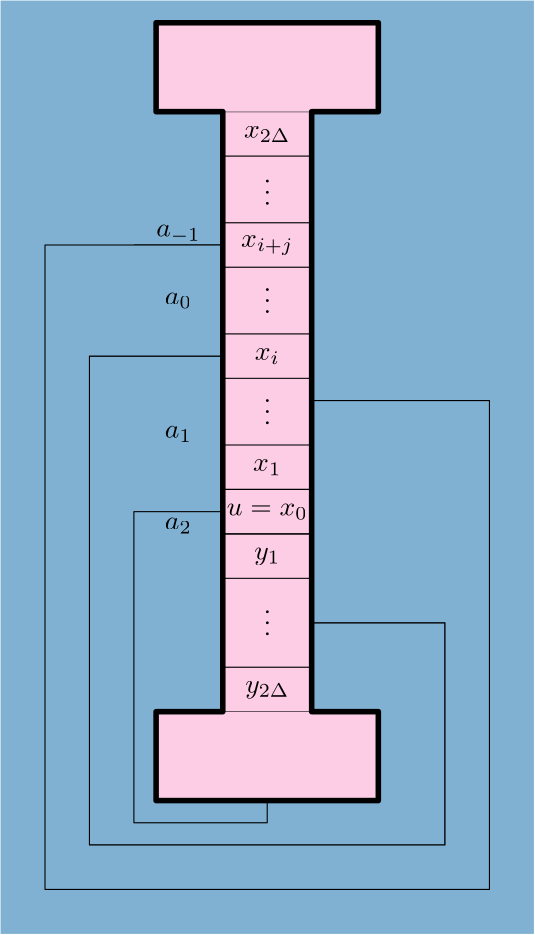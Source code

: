 <?xml version="1.0"?>
<!DOCTYPE ipe SYSTEM "ipe.dtd">
<ipe version="70206" creator="Ipe 7.2.7">
<info created="D:20181004123132" modified="D:20190108184301"/>
<preamble></preamble>
<ipestyle name="basic">
<symbol name="arrow/arc(spx)">
<path stroke="sym-stroke" fill="sym-stroke" pen="sym-pen">
0 0 m
-1 0.333 l
-1 -0.333 l
h
</path>
</symbol>
<symbol name="arrow/farc(spx)">
<path stroke="sym-stroke" fill="white" pen="sym-pen">
0 0 m
-1 0.333 l
-1 -0.333 l
h
</path>
</symbol>
<symbol name="arrow/ptarc(spx)">
<path stroke="sym-stroke" fill="sym-stroke" pen="sym-pen">
0 0 m
-1 0.333 l
-0.8 0 l
-1 -0.333 l
h
</path>
</symbol>
<symbol name="arrow/fptarc(spx)">
<path stroke="sym-stroke" fill="white" pen="sym-pen">
0 0 m
-1 0.333 l
-0.8 0 l
-1 -0.333 l
h
</path>
</symbol>
<symbol name="mark/circle(sx)" transformations="translations">
<path fill="sym-stroke">
0.6 0 0 0.6 0 0 e
0.4 0 0 0.4 0 0 e
</path>
</symbol>
<symbol name="mark/disk(sx)" transformations="translations">
<path fill="sym-stroke">
0.6 0 0 0.6 0 0 e
</path>
</symbol>
<symbol name="mark/fdisk(sfx)" transformations="translations">
<group>
<path fill="sym-fill">
0.5 0 0 0.5 0 0 e
</path>
<path fill="sym-stroke" fillrule="eofill">
0.6 0 0 0.6 0 0 e
0.4 0 0 0.4 0 0 e
</path>
</group>
</symbol>
<symbol name="mark/box(sx)" transformations="translations">
<path fill="sym-stroke" fillrule="eofill">
-0.6 -0.6 m
0.6 -0.6 l
0.6 0.6 l
-0.6 0.6 l
h
-0.4 -0.4 m
0.4 -0.4 l
0.4 0.4 l
-0.4 0.4 l
h
</path>
</symbol>
<symbol name="mark/square(sx)" transformations="translations">
<path fill="sym-stroke">
-0.6 -0.6 m
0.6 -0.6 l
0.6 0.6 l
-0.6 0.6 l
h
</path>
</symbol>
<symbol name="mark/fsquare(sfx)" transformations="translations">
<group>
<path fill="sym-fill">
-0.5 -0.5 m
0.5 -0.5 l
0.5 0.5 l
-0.5 0.5 l
h
</path>
<path fill="sym-stroke" fillrule="eofill">
-0.6 -0.6 m
0.6 -0.6 l
0.6 0.6 l
-0.6 0.6 l
h
-0.4 -0.4 m
0.4 -0.4 l
0.4 0.4 l
-0.4 0.4 l
h
</path>
</group>
</symbol>
<symbol name="mark/cross(sx)" transformations="translations">
<group>
<path fill="sym-stroke">
-0.43 -0.57 m
0.57 0.43 l
0.43 0.57 l
-0.57 -0.43 l
h
</path>
<path fill="sym-stroke">
-0.43 0.57 m
0.57 -0.43 l
0.43 -0.57 l
-0.57 0.43 l
h
</path>
</group>
</symbol>
<symbol name="arrow/fnormal(spx)">
<path stroke="sym-stroke" fill="white" pen="sym-pen">
0 0 m
-1 0.333 l
-1 -0.333 l
h
</path>
</symbol>
<symbol name="arrow/pointed(spx)">
<path stroke="sym-stroke" fill="sym-stroke" pen="sym-pen">
0 0 m
-1 0.333 l
-0.8 0 l
-1 -0.333 l
h
</path>
</symbol>
<symbol name="arrow/fpointed(spx)">
<path stroke="sym-stroke" fill="white" pen="sym-pen">
0 0 m
-1 0.333 l
-0.8 0 l
-1 -0.333 l
h
</path>
</symbol>
<symbol name="arrow/linear(spx)">
<path stroke="sym-stroke" pen="sym-pen">
-1 0.333 m
0 0 l
-1 -0.333 l
</path>
</symbol>
<symbol name="arrow/fdouble(spx)">
<path stroke="sym-stroke" fill="white" pen="sym-pen">
0 0 m
-1 0.333 l
-1 -0.333 l
h
-1 0 m
-2 0.333 l
-2 -0.333 l
h
</path>
</symbol>
<symbol name="arrow/double(spx)">
<path stroke="sym-stroke" fill="sym-stroke" pen="sym-pen">
0 0 m
-1 0.333 l
-1 -0.333 l
h
-1 0 m
-2 0.333 l
-2 -0.333 l
h
</path>
</symbol>
<pen name="heavier" value="0.8"/>
<pen name="fat" value="1.2"/>
<pen name="ultrafat" value="2"/>
<symbolsize name="large" value="5"/>
<symbolsize name="small" value="2"/>
<symbolsize name="tiny" value="1.1"/>
<arrowsize name="large" value="10"/>
<arrowsize name="small" value="5"/>
<arrowsize name="tiny" value="3"/>
<color name="red" value="1 0 0"/>
<color name="green" value="0 1 0"/>
<color name="blue" value="0 0 1"/>
<color name="yellow" value="1 1 0"/>
<color name="orange" value="1 0.647 0"/>
<color name="gold" value="1 0.843 0"/>
<color name="purple" value="0.627 0.125 0.941"/>
<color name="gray" value="0.745"/>
<color name="brown" value="0.647 0.165 0.165"/>
<color name="navy" value="0 0 0.502"/>
<color name="pink" value="1 0.753 0.796"/>
<color name="seagreen" value="0.18 0.545 0.341"/>
<color name="turquoise" value="0.251 0.878 0.816"/>
<color name="violet" value="0.933 0.51 0.933"/>
<color name="darkblue" value="0 0 0.545"/>
<color name="darkcyan" value="0 0.545 0.545"/>
<color name="darkgray" value="0.663"/>
<color name="darkgreen" value="0 0.392 0"/>
<color name="darkmagenta" value="0.545 0 0.545"/>
<color name="darkorange" value="1 0.549 0"/>
<color name="darkred" value="0.545 0 0"/>
<color name="lightblue" value="0.678 0.847 0.902"/>
<color name="lightcyan" value="0.878 1 1"/>
<color name="lightgray" value="0.827"/>
<color name="lightgreen" value="0.565 0.933 0.565"/>
<color name="lightyellow" value="1 1 0.878"/>
<dashstyle name="dashed" value="[4] 0"/>
<dashstyle name="dotted" value="[1 3] 0"/>
<dashstyle name="dash dotted" value="[4 2 1 2] 0"/>
<dashstyle name="dash dot dotted" value="[4 2 1 2 1 2] 0"/>
<textsize name="large" value="\large"/>
<textsize name="small" value="\small"/>
<textsize name="tiny" value="\tiny"/>
<textsize name="Large" value="\Large"/>
<textsize name="LARGE" value="\LARGE"/>
<textsize name="huge" value="\huge"/>
<textsize name="Huge" value="\Huge"/>
<textsize name="footnote" value="\footnotesize"/>
<textstyle name="center" begin="\begin{center}" end="\end{center}"/>
<textstyle name="itemize" begin="\begin{itemize}" end="\end{itemize}"/>
<textstyle name="item" begin="\begin{itemize}\item{}" end="\end{itemize}"/>
<gridsize name="4 pts" value="4"/>
<gridsize name="8 pts (~3 mm)" value="8"/>
<gridsize name="16 pts (~6 mm)" value="16"/>
<gridsize name="32 pts (~12 mm)" value="32"/>
<gridsize name="10 pts (~3.5 mm)" value="10"/>
<gridsize name="20 pts (~7 mm)" value="20"/>
<gridsize name="14 pts (~5 mm)" value="14"/>
<gridsize name="28 pts (~10 mm)" value="28"/>
<gridsize name="56 pts (~20 mm)" value="56"/>
<anglesize name="90 deg" value="90"/>
<anglesize name="60 deg" value="60"/>
<anglesize name="45 deg" value="45"/>
<anglesize name="30 deg" value="30"/>
<anglesize name="22.5 deg" value="22.5"/>
<opacity name="10%" value="0.1"/>
<opacity name="30%" value="0.3"/>
<opacity name="50%" value="0.5"/>
<opacity name="75%" value="0.75"/>
<tiling name="falling" angle="-60" step="4" width="1"/>
<tiling name="rising" angle="30" step="4" width="1"/>
</ipestyle>
<ipestyle name="brew">
<color name="aliceblue" value="0.941 0.973 1"/>
<color name="brew1" value="0.552 0.827 0.78"/>
<color name="brew2" value="1 1 0.701"/>
<color name="brew3" value="0.745 0.729 0.854"/>
<color name="brew4" value="0.984 0.501 0.447"/>
<color name="brew5" value="0.501 0.694 0.827"/>
<color name="brew6" value="0.992 0.705 0.384"/>
<color name="brew7" value="0.701 0.87 0.411"/>
<color name="brew8" value="0.988 0.803 0.898"/>
</ipestyle>
<page>
<layer name="alpha"/>
<layer name="z"/>
<layer name="C"/>
<layer name="C-prime"/>
<layer name="small-colours"/>
<layer name="beta"/>
<view layers="alpha C" active="alpha"/>
<view layers="alpha z C-prime" active="C-prime"/>
<view layers="alpha z C C-prime" active="C-prime"/>
<view layers="alpha z C C-prime small-colours beta" active="beta"/>
<path layer="alpha" fill="brew5">
288 816 m
288 480 l
480 480 l
480 816 l
h
</path>
<path fill="brew8">
368 776 m
368 560 l
400 560 l
400 776 l
h
</path>
<path fill="brew5">
368 728 m
368 744 l
336 744 l
336 728 l
h
</path>
<path fill="brew5">
360 784 m
360 736 l
368 736 l
368 784 l
h
</path>
<path fill="brew5">
360 632 m
360 552 l
368 552 l
368 632 l
h
</path>
<path fill="brew5">
336 688 m
336 632 l
368 632 l
368 688 l
h
</path>
<path fill="brew5">
336 728 m
336 688 l
368 688 l
368 728 l
h
</path>
<path stroke="black">
368 640 m
368 624 l
400 624 l
400 640 l
h
</path>
<path stroke="black">
368 656 m
368 640 l
400 640 l
400 656 l
h
</path>
<path stroke="black">
368 624 m
368 608 l
400 608 l
400 624 l
h
</path>
<path stroke="black">
368 576 m
368 560 l
400 560 l
400 576 l
h
</path>
<path matrix="1 0 0 1 0 -8" stroke="black">
368 704 m
368 688 l
400 688 l
400 704 l
h
</path>
<path matrix="1 0 0 1 0 32" stroke="black">
368 704 m
368 688 l
400 688 l
400 704 l
h
</path>
<path stroke="black">
368 728 m
336 728 l
</path>
<path stroke="black">
368 688 m
336 688 l
</path>
<path stroke="black">
368 632 m
336 632 l
</path>
<path stroke="black" dash="dotted">
368 720 m
368 696 l
</path>
<path stroke="black" dash="dotted">
400 720 m
400 696 l
</path>
<path stroke="black" dash="dotted">
368 680 m
368 656 l
</path>
<path stroke="black" dash="dotted">
400 680 m
400 656 l
</path>
<path stroke="black" dash="dotted">
368 608 m
368 576 l
</path>
<path stroke="black" dash="dotted">
400 608 m
400 576 l
</path>
<path fill="brew5">
336 632 m
336 616 l
368 616 l
368 632 l
h
</path>
<text transformations="translations" pos="384 648" stroke="black" type="label" width="9.706" height="4.57" depth="2.1" halign="center" valign="center" style="math">x_1</text>
<text matrix="1 0 0 1 0 40" transformations="translations" pos="384 648" stroke="black" type="label" width="8.335" height="4.564" depth="2.1" halign="center" valign="center" style="math">x_i</text>
<text matrix="1 0 0 1 0 80" transformations="translations" pos="384 648" stroke="black" type="label" width="16.217" height="4.564" depth="4.01" halign="center" valign="center" style="math">x_{i+j}</text>
<text matrix="1 0 0 1 0 -16" transformations="translations" pos="384 648" stroke="black" type="label" width="26.846" height="4.57" depth="2.1" halign="center" valign="center" style="math">u=x_0</text>
<text matrix="1 0 0 1 0 -32" transformations="translations" pos="384 648" stroke="black" type="label" width="9.476" height="4.563" depth="2.71" halign="center" valign="center" style="math">y_1</text>
<text matrix="1 0 0 1 0 -80" transformations="translations" pos="384 648" stroke="black" type="label" width="14.769" height="4.563" depth="2.71" halign="center" valign="center" style="math">y_{2\Delta}</text>
<path matrix="1 0 0 1 0 72" stroke="black">
368 704 m
368 688 l
400 688 l
400 704 l
h
</path>
<text matrix="1 0 0 1 0 120" transformations="translations" pos="384 648" stroke="black" type="label" width="14.998" height="4.57" depth="2.1" halign="center" valign="center" style="math">x_{2\Delta}</text>
<text matrix="1 0 0 1 -32 84" transformations="translations" pos="384 648" stroke="black" type="label" width="14.123" height="4.57" depth="2.1" halign="center" valign="center" style="math">a_{-1}</text>
<text matrix="1 0 0 1 -32 -21" transformations="translations" pos="384 648" stroke="black" type="label" width="9.496" height="4.57" depth="2.1" halign="center" valign="center" style="math">a_{2}</text>
<path stroke="black" dash="dotted">
368 736 m
368 760 l
</path>
<path stroke="black" dash="dotted">
400 736 m
400 760 l
</path>
<text matrix="1 0 0 1 0 102" transformations="translations" pos="384 648" stroke="black" type="label" width="2.441" height="15.14" depth="0.07" halign="center" valign="center" style="math">\vdots</text>
<text matrix="1 0 0 1 0 63" transformations="translations" pos="384 648" stroke="black" type="label" width="2.441" height="15.14" depth="0.07" halign="center" valign="center" style="math">\vdots</text>
<text matrix="1 0 0 1 0 23" transformations="translations" pos="384 648" stroke="black" type="label" width="2.441" height="15.14" depth="0.07" halign="center" valign="center" style="math">\vdots</text>
<text matrix="1 0 0 1 0 -53" transformations="translations" pos="384 648" stroke="black" type="label" width="2.441" height="15.14" depth="0.07" halign="center" valign="center" style="math">\vdots</text>
<path fill="brew8">
344 560 m
344 528 l
424 528 l
424 560 l
h
</path>
<path stroke="black" fill="brew5">
368 688 m
320 688 l
320 512 l
448 512 l
448 592 l
400 592 l
400 584 l
400 560 l
424 560 l
424 528 l
384 528 l
384 520 l
336 520 l
336 632 l
368 632 l
h
</path>
<path matrix="1 0 0 1 0 248" fill="brew8">
344 560 m
344 528 l
424 528 l
424 560 l
h
</path>
<path layer="z" stroke="black" fill="brew8">
368 688 m
320 688 l
320 512 l
448 512 l
448 592 l
400 592 l
400 584 l
400 560 l
424 560 l
424 528 l
384 528 l
384 520 l
336 520 l
336 632 l
368 632 l
h
</path>
<text layer="alpha" matrix="1 0 0 1 -32 12" transformations="translations" pos="384 648" stroke="black" type="label" width="9.496" height="4.57" depth="2.1" halign="center" valign="center" style="math">a_1</text>
<path layer="z" fill="brew5">
368 680 m
368 624 l
400 624 l
400 680 l
h
</path>
<path layer="alpha" stroke="black" fill="brew5">
368 728 m
304 728 l
304 496 l
464 496 l
464 672 l
400 672 l
400 592 l
448 592 l
448 512 l
320 512 l
320 688 l
368 688 l
h
</path>
<text matrix="1 0 0 1 -32 60" transformations="translations" pos="384 648" stroke="black" type="label" width="9.496" height="4.57" depth="2.1" halign="center" valign="center" style="math">a_0</text>
<path layer="C" stroke="black" pen="ultrafat">
368 560 m
344 560 l
344 528 l
424 528 l
424 560 l
400 560 l
400 776 l
424 776 l
424 808 l
344 808 l
344 776 l
368 776 l
h
</path>
<path layer="C-prime" stroke="black" pen="ultrafat">
424 808 m
344 808 l
344 776 l
368 776 l
368 688 l
320 688 l
320 512 l
448 512 l
448 592 l
400 592 l
400 624 l
368 624 l
368 560 l
344 560 l
344 528 l
384 528 l
384 520 l
336 520 l
336 632 l
368 632 l
368 680 l
400 680 l
400 776 l
424 776 l
h
</path>
</page>
</ipe>
